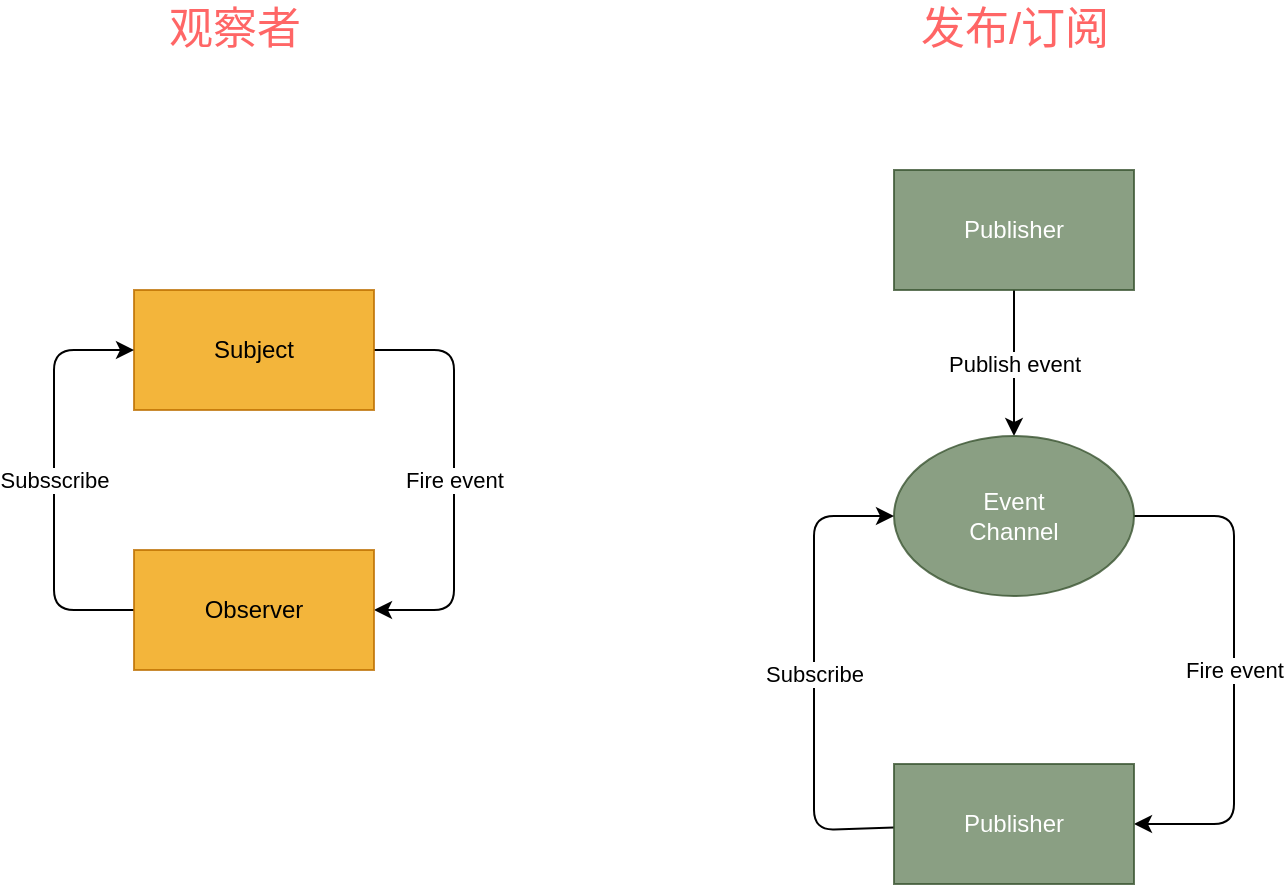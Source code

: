 <mxfile>
    <diagram name="Page-1" id="c4acf3e9-155e-7222-9cf6-157b1a14988f">
        <mxGraphModel dx="734" dy="421" grid="1" gridSize="10" guides="1" tooltips="1" connect="1" arrows="1" fold="1" page="1" pageScale="1" pageWidth="850" pageHeight="1100" background="none" math="0" shadow="0">
            <root>
                <mxCell id="0"/>
                <mxCell id="1" parent="0"/>
                <mxCell id="4" value="Fire event" style="edgeStyle=none;html=1;exitX=1;exitY=0.5;exitDx=0;exitDy=0;entryX=1;entryY=0.5;entryDx=0;entryDy=0;" edge="1" parent="1" source="2" target="3">
                    <mxGeometry relative="1" as="geometry">
                        <Array as="points">
                            <mxPoint x="330" y="340"/>
                            <mxPoint x="330" y="470"/>
                        </Array>
                    </mxGeometry>
                </mxCell>
                <mxCell id="2" value="Subject" style="rounded=0;whiteSpace=wrap;html=1;fillColor=#f0a30a;fontColor=#000000;strokeColor=#BD7000;opacity=80;" vertex="1" parent="1">
                    <mxGeometry x="170" y="310" width="120" height="60" as="geometry"/>
                </mxCell>
                <mxCell id="6" value="Subsscribe" style="edgeStyle=none;html=1;entryX=0;entryY=0.5;entryDx=0;entryDy=0;" edge="1" parent="1" source="3" target="2">
                    <mxGeometry relative="1" as="geometry">
                        <Array as="points">
                            <mxPoint x="130" y="470"/>
                            <mxPoint x="130" y="340"/>
                        </Array>
                    </mxGeometry>
                </mxCell>
                <mxCell id="3" value="Observer" style="rounded=0;whiteSpace=wrap;html=1;fillColor=#f0a30a;fontColor=#000000;strokeColor=#BD7000;opacity=80;" vertex="1" parent="1">
                    <mxGeometry x="170" y="440" width="120" height="60" as="geometry"/>
                </mxCell>
                <mxCell id="10" value="Publish event" style="edgeStyle=none;html=1;" edge="1" parent="1" source="7" target="8">
                    <mxGeometry relative="1" as="geometry"/>
                </mxCell>
                <mxCell id="7" value="Publisher" style="rounded=0;whiteSpace=wrap;html=1;opacity=80;fillColor=#6d8764;fontColor=#ffffff;strokeColor=#3A5431;" vertex="1" parent="1">
                    <mxGeometry x="550" y="250" width="120" height="60" as="geometry"/>
                </mxCell>
                <mxCell id="12" value="Fire event" style="edgeStyle=none;html=1;exitX=1;exitY=0.5;exitDx=0;exitDy=0;entryX=1;entryY=0.5;entryDx=0;entryDy=0;" edge="1" parent="1" source="8" target="9">
                    <mxGeometry relative="1" as="geometry">
                        <Array as="points">
                            <mxPoint x="720" y="423"/>
                            <mxPoint x="720" y="577"/>
                        </Array>
                    </mxGeometry>
                </mxCell>
                <mxCell id="8" value="Event&lt;br&gt;Channel" style="ellipse;whiteSpace=wrap;html=1;opacity=80;fillColor=#6d8764;fontColor=#ffffff;strokeColor=#3A5431;" vertex="1" parent="1">
                    <mxGeometry x="550" y="383" width="120" height="80" as="geometry"/>
                </mxCell>
                <mxCell id="11" value="Subscribe" style="edgeStyle=none;html=1;entryX=0;entryY=0.5;entryDx=0;entryDy=0;" edge="1" parent="1" source="9" target="8">
                    <mxGeometry relative="1" as="geometry">
                        <Array as="points">
                            <mxPoint x="510" y="580"/>
                            <mxPoint x="510" y="423"/>
                        </Array>
                    </mxGeometry>
                </mxCell>
                <mxCell id="9" value="Publisher" style="rounded=0;whiteSpace=wrap;html=1;opacity=80;fillColor=#6d8764;fontColor=#ffffff;strokeColor=#3A5431;" vertex="1" parent="1">
                    <mxGeometry x="550" y="547" width="120" height="60" as="geometry"/>
                </mxCell>
                <mxCell id="13" value="观察者" style="text;html=1;align=center;verticalAlign=middle;resizable=0;points=[];autosize=1;strokeColor=none;fillColor=none;fontSize=22;fontColor=#FF6666;" vertex="1" parent="1">
                    <mxGeometry x="180" y="165" width="80" height="30" as="geometry"/>
                </mxCell>
                <mxCell id="15" value="发布/订阅" style="text;html=1;align=center;verticalAlign=middle;resizable=0;points=[];autosize=1;strokeColor=none;fillColor=none;fontSize=22;fontColor=#FF6666;" vertex="1" parent="1">
                    <mxGeometry x="555" y="165" width="110" height="30" as="geometry"/>
                </mxCell>
            </root>
        </mxGraphModel>
    </diagram>
</mxfile>